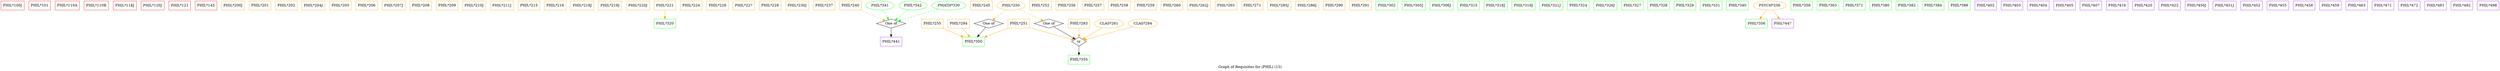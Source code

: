 strict digraph "" {
	graph [bb="0,0,9883,275",
		label="Graph of Requisites for (PHIL) (13)",
		lheight=0.21,
		lp="4941.5,11.5",
		lwidth=3.49
	];
	node [label="\N"];
	"PHIL*100J"	[color=red,
		height=0.5,
		pos="46,257",
		shape=box,
		width=1.2778];
	"PHIL*101"	[color=red,
		height=0.5,
		pos="153,257",
		shape=box,
		width=1.1944];
	"PHIL*110A"	[color=red,
		height=0.5,
		pos="262,257",
		shape=box,
		width=1.3333];
	"PHIL*110B"	[color=red,
		height=0.5,
		pos="377,257",
		shape=box,
		width=1.3472];
	"PHIL*118J"	[color=red,
		height=0.5,
		pos="490,257",
		shape=box,
		width=1.2778];
	"PHIL*120J"	[color=red,
		height=0.5,
		pos="600,257",
		shape=box,
		width=1.2778];
	"PHIL*121"	[color=red,
		height=0.5,
		pos="707,257",
		shape=box,
		width=1.1944];
	"PHIL*145"	[color=red,
		height=0.5,
		pos="811,257",
		shape=box,
		width=1.1944];
	"PHIL*200J"	[color=orange,
		height=0.5,
		pos="918,257",
		shape=box,
		width=1.2778];
	"PHIL*201"	[color=orange,
		height=0.5,
		pos="1025,257",
		shape=box,
		width=1.1944];
	"PHIL*202"	[color=orange,
		height=0.5,
		pos="1129,257",
		shape=box,
		width=1.1944];
	"PHIL*204J"	[color=orange,
		height=0.5,
		pos="1236,257",
		shape=box,
		width=1.2778];
	"PHIL*205"	[color=orange,
		height=0.5,
		pos="1343,257",
		shape=box,
		width=1.1944];
	"PHIL*206"	[color=orange,
		height=0.5,
		pos="1447,257",
		shape=box,
		width=1.1944];
	"PHIL*207J"	[color=orange,
		height=0.5,
		pos="1554,257",
		shape=box,
		width=1.2778];
	"PHIL*208"	[color=orange,
		height=0.5,
		pos="1661,257",
		shape=box,
		width=1.1944];
	"PHIL*209"	[color=orange,
		height=0.5,
		pos="1765,257",
		shape=box,
		width=1.1944];
	"PHIL*210J"	[color=orange,
		height=0.5,
		pos="1872,257",
		shape=box,
		width=1.2778];
	"PHIL*211J"	[color=orange,
		height=0.5,
		pos="1982,257",
		shape=box,
		width=1.2778];
	"PHIL*215"	[color=orange,
		height=0.5,
		pos="2089,257",
		shape=box,
		width=1.1944];
	"PHIL*216"	[color=orange,
		height=0.5,
		pos="2193,257",
		shape=box,
		width=1.1944];
	"PHIL*218J"	[color=orange,
		height=0.5,
		pos="2300,257",
		shape=box,
		width=1.2778];
	"PHIL*219J"	[color=orange,
		height=0.5,
		pos="2410,257",
		shape=box,
		width=1.2778];
	"PHIL*220J"	[color=orange,
		height=0.5,
		pos="2520,257",
		shape=box,
		width=1.2778];
	"PHIL*221"	[color=orange,
		height=0.5,
		pos="2627,257",
		shape=box,
		width=1.1944];
	"PHIL*320"	[color=green,
		height=0.5,
		pos="2627,185",
		shape=box,
		width=1.1944];
	"PHIL*221" -> "PHIL*320"	[color=orange,
		pos="e,2627,203.1 2627,238.7 2627,230.98 2627,221.71 2627,213.11"];
	"PHIL*224"	[color=orange,
		height=0.5,
		pos="2731,257",
		shape=box,
		width=1.1944];
	"PHIL*226"	[color=orange,
		height=0.5,
		pos="2835,257",
		shape=box,
		width=1.1944];
	"PHIL*227"	[color=orange,
		height=0.5,
		pos="2939,257",
		shape=box,
		width=1.1944];
	"PHIL*228"	[color=orange,
		height=0.5,
		pos="3043,257",
		shape=box,
		width=1.1944];
	"PHIL*230J"	[color=orange,
		height=0.5,
		pos="3150,257",
		shape=box,
		width=1.2778];
	"PHIL*237"	[color=orange,
		height=0.5,
		pos="3257,257",
		shape=box,
		width=1.1944];
	"PHIL*240"	[color=orange,
		height=0.5,
		pos="3361,257",
		shape=box,
		width=1.1944];
	of174	[height=0.5,
		label="One of",
		pos="3522,185",
		shape=diamond,
		width=1.6085];
	"PHIL*240" -> of174	[color=orange,
		pos="e,3498.9,196.03 3400.4,238.88 3427.8,226.96 3463.9,211.27 3489.6,200.08",
		style=dashed];
	"PHIL*441"	[color=purple,
		height=0.5,
		pos="3522,113",
		shape=box,
		width=1.1944];
	of174 -> "PHIL*441"	[pos="e,3522,131.1 3522,166.7 3522,158.98 3522,149.71 3522,141.11"];
	"PHIL*245"	[color=orange,
		height=0.5,
		pos="3878,257",
		shape=box,
		width=1.1944];
	"PHIL*251"	[color=orange,
		height=0.5,
		pos="4027,185",
		shape=box,
		width=1.1944];
	"PHIL*350"	[color=green,
		height=0.5,
		pos="3848,113",
		shape=box,
		width=1.1944];
	"PHIL*251" -> "PHIL*350"	[color=orange,
		pos="e,3891.2,130.91 3983.7,167.05 3958.7,157.29 3927.1,144.94 3900.7,134.61"];
	or359	[height=0.5,
		label=or,
		pos="4265,113",
		shape=diamond,
		width=0.81703];
	"PHIL*251" -> or359	[color=orange,
		pos="e,4245.6,119.25 4070.1,169.77 4073.1,168.82 4076.1,167.89 4079,167 4134.1,150.15 4198.9,132.08 4235.6,122"];
	"PHIL*355"	[color=green,
		height=0.5,
		pos="4265,41",
		shape=box,
		width=1.1944];
	or359 -> "PHIL*355"	[pos="e,4265,59.104 4265,94.697 4265,86.983 4265,77.712 4265,69.112"];
	"PHIL*252"	[color=orange,
		height=0.5,
		pos="4112,257",
		shape=box,
		width=1.1944];
	"PHIL*255"	[color=orange,
		height=0.5,
		pos="3685,185",
		shape=box,
		width=1.1944];
	"PHIL*255" -> "PHIL*350"	[color=orange,
		pos="e,3808.3,131.07 3724.9,166.88 3747.2,157.31 3775.1,145.3 3798.8,135.15"];
	"PHIL*256"	[color=orange,
		height=0.5,
		pos="4216,257",
		shape=box,
		width=1.1944];
	"PHIL*257"	[color=orange,
		height=0.5,
		pos="4320,257",
		shape=box,
		width=1.1944];
	"PHIL*258"	[color=orange,
		height=0.5,
		pos="4424,257",
		shape=box,
		width=1.1944];
	"PHIL*259"	[color=orange,
		height=0.5,
		pos="4528,257",
		shape=box,
		width=1.1944];
	"PHIL*260"	[color=orange,
		height=0.5,
		pos="4632,257",
		shape=box,
		width=1.1944];
	"PHIL*262J"	[color=orange,
		height=0.5,
		pos="4739,257",
		shape=box,
		width=1.2778];
	"PHIL*265"	[color=orange,
		height=0.5,
		pos="4846,257",
		shape=box,
		width=1.1944];
	"PHIL*271"	[color=orange,
		height=0.5,
		pos="4950,257",
		shape=box,
		width=1.1944];
	"PHIL*283"	[color=orange,
		height=0.5,
		pos="4265,185",
		shape=box,
		width=1.1944];
	"PHIL*283" -> or359	[color=orange,
		pos="e,4265,131.1 4265,166.7 4265,158.98 4265,149.71 4265,141.11"];
	"PHIL*284"	[color=orange,
		height=0.5,
		pos="3789,185",
		shape=box,
		width=1.1944];
	"PHIL*284" -> "PHIL*350"	[color=orange,
		pos="e,3833.6,131.1 3803.6,166.7 3810.7,158.3 3819.3,148.07 3827,138.86"];
	"PHIL*285J"	[color=orange,
		height=0.5,
		pos="5057,257",
		shape=box,
		width=1.2778];
	"PHIL*286J"	[color=orange,
		height=0.5,
		pos="5167,257",
		shape=box,
		width=1.2778];
	"PHIL*290"	[color=orange,
		height=0.5,
		pos="5274,257",
		shape=box,
		width=1.1944];
	"PHIL*291"	[color=orange,
		height=0.5,
		pos="5378,257",
		shape=box,
		width=1.1944];
	"PHIL*302"	[color=green,
		height=0.5,
		pos="5482,257",
		shape=box,
		width=1.1944];
	"PHIL*305J"	[color=green,
		height=0.5,
		pos="5589,257",
		shape=box,
		width=1.2778];
	"PHIL*306J"	[color=green,
		height=0.5,
		pos="5699,257",
		shape=box,
		width=1.2778];
	"PHIL*315"	[color=green,
		height=0.5,
		pos="5806,257",
		shape=box,
		width=1.1944];
	"PHIL*318J"	[color=green,
		height=0.5,
		pos="5913,257",
		shape=box,
		width=1.2778];
	"PHIL*319J"	[color=green,
		height=0.5,
		pos="6023,257",
		shape=box,
		width=1.2778];
	"PHIL*321J"	[color=green,
		height=0.5,
		pos="6133,257",
		shape=box,
		width=1.2778];
	"PHIL*324"	[color=green,
		height=0.5,
		pos="6240,257",
		shape=box,
		width=1.1944];
	"PHIL*326J"	[color=green,
		height=0.5,
		pos="6347,257",
		shape=box,
		width=1.2778];
	"PHIL*327"	[color=green,
		height=0.5,
		pos="6454,257",
		shape=box,
		width=1.1944];
	"PHIL*328"	[color=green,
		height=0.5,
		pos="6558,257",
		shape=box,
		width=1.1944];
	"PHIL*329"	[color=green,
		height=0.5,
		pos="6662,257",
		shape=box,
		width=1.1944];
	"PHIL*331"	[color=green,
		height=0.5,
		pos="6766,257",
		shape=box,
		width=1.1944];
	"PHIL*340"	[color=green,
		height=0.5,
		pos="6870,257",
		shape=box,
		width=1.1944];
	of172	[height=0.5,
		label="One of",
		pos="3908,185",
		shape=diamond,
		width=1.6085];
	of172 -> "PHIL*350"	[pos="e,3862.7,131.18 3896.4,170.5 3888.8,161.58 3878.5,149.6 3869.4,138.97"];
	"PHIL*250"	[color=orange,
		height=0.5,
		pos="3995,257",
		width=1.5526];
	"PHIL*250" -> of172	[color=orange,
		pos="e,3923.3,198.34 3975.3,240.12 3962.2,229.63 3945.1,215.83 3931.4,204.8",
		style=dashed];
	of173	[height=0.5,
		label="One of",
		pos="4146,185",
		shape=diamond,
		width=1.6085];
	"PHIL*250" -> of173	[color=orange,
		pos="e,4123.8,196.28 4025.6,241.83 4051.5,229.81 4088.6,212.62 4114.7,200.5",
		style=dashed];
	of173 -> or359	[pos="e,4250.8,122.36 4165.1,172.75 4186,160.44 4219.6,140.71 4242,127.56"];
	"CLAS*261"	[color=orange,
		height=0.5,
		pos="4384,185",
		width=1.6068];
	"CLAS*261" -> or359	[color=orange,
		pos="e,4279.2,122.37 4358.2,168.81 4337.3,156.52 4308.1,139.38 4288,127.55"];
	"CLAS*284"	[color=orange,
		height=0.5,
		pos="4518,185",
		width=1.6068];
	"CLAS*284" -> or359	[color=orange,
		pos="e,4284.4,119.36 4476.2,172.44 4424.8,158.21 4338.8,134.41 4294,122.03"];
	"PHIL*356"	[color=green,
		height=0.5,
		pos="6945,185",
		shape=box,
		width=1.1944];
	"PSYCH*256"	[color=orange,
		height=0.5,
		pos="6997,257",
		width=1.8234];
	"PSYCH*256" -> "PHIL*356"	[color=orange,
		pos="e,6957.8,203.28 6984.4,239.05 6978.2,230.75 6970.7,220.58 6963.9,211.38"];
	"PHIL*447"	[color=purple,
		height=0.5,
		pos="7049,185",
		shape=box,
		width=1.1944];
	"PSYCH*256" -> "PHIL*447"	[color=orange,
		pos="e,7036.2,203.28 7009.6,239.05 7015.8,230.75 7023.3,220.58 7030.1,211.38"];
	"PHIL*358"	[color=green,
		height=0.5,
		pos="7124,257",
		shape=box,
		width=1.1944];
	"PHIL*363"	[color=green,
		height=0.5,
		pos="7228,257",
		shape=box,
		width=1.1944];
	"PHIL*371"	[color=green,
		height=0.5,
		pos="7332,257",
		shape=box,
		width=1.1944];
	"PHIL*380"	[color=green,
		height=0.5,
		pos="7436,257",
		shape=box,
		width=1.1944];
	"PHIL*382"	[color=green,
		height=0.5,
		pos="7540,257",
		shape=box,
		width=1.1944];
	"PHIL*384"	[color=green,
		height=0.5,
		pos="7644,257",
		shape=box,
		width=1.1944];
	"PHIL*386"	[color=green,
		height=0.5,
		pos="7748,257",
		shape=box,
		width=1.1944];
	"PHIL*402"	[color=purple,
		height=0.5,
		pos="7852,257",
		shape=box,
		width=1.1944];
	"PHIL*403"	[color=purple,
		height=0.5,
		pos="7956,257",
		shape=box,
		width=1.1944];
	"PHIL*404"	[color=purple,
		height=0.5,
		pos="8060,257",
		shape=box,
		width=1.1944];
	"PHIL*405"	[color=purple,
		height=0.5,
		pos="8164,257",
		shape=box,
		width=1.1944];
	"PHIL*407"	[color=purple,
		height=0.5,
		pos="8268,257",
		shape=box,
		width=1.1944];
	"PHIL*416"	[color=purple,
		height=0.5,
		pos="8372,257",
		shape=box,
		width=1.1944];
	"PHIL*420"	[color=purple,
		height=0.5,
		pos="8476,257",
		shape=box,
		width=1.1944];
	"PHIL*422"	[color=purple,
		height=0.5,
		pos="8580,257",
		shape=box,
		width=1.1944];
	"PHIL*341"	[color=green,
		height=0.5,
		pos="3478,257",
		width=1.5526];
	"PHIL*341" -> of174	[color=green,
		pos="e,3512.9,200.42 3488.7,239.05 3494.3,230.01 3501.4,218.75 3507.6,208.93",
		style=dashed];
	"PHIL*342"	[color=green,
		height=0.5,
		pos="3608,257",
		width=1.5526];
	"PHIL*342" -> of174	[color=green,
		pos="e,3537.2,198.34 3588.5,240.12 3575.6,229.63 3558.7,215.83 3545.1,204.8",
		style=dashed];
	"PMATH*330"	[color=green,
		height=0.5,
		pos="3749,257",
		width=1.8776];
	"PMATH*330" -> of174	[color=green,
		pos="e,3549.6,194.5 3706.6,242.92 3664.2,229.86 3599.8,209.98 3559.3,197.51",
		style=dashed];
	"PHIL*450J"	[color=purple,
		height=0.5,
		pos="8687,257",
		shape=box,
		width=1.2778];
	"PHIL*451J"	[color=purple,
		height=0.5,
		pos="8797,257",
		shape=box,
		width=1.2778];
	"PHIL*452"	[color=purple,
		height=0.5,
		pos="8904,257",
		shape=box,
		width=1.1944];
	"PHIL*455"	[color=purple,
		height=0.5,
		pos="9008,257",
		shape=box,
		width=1.1944];
	"PHIL*458"	[color=purple,
		height=0.5,
		pos="9112,257",
		shape=box,
		width=1.1944];
	"PHIL*459"	[color=purple,
		height=0.5,
		pos="9216,257",
		shape=box,
		width=1.1944];
	"PHIL*463"	[color=purple,
		height=0.5,
		pos="9320,257",
		shape=box,
		width=1.1944];
	"PHIL*471"	[color=purple,
		height=0.5,
		pos="9424,257",
		shape=box,
		width=1.1944];
	"PHIL*472"	[color=purple,
		height=0.5,
		pos="9528,257",
		shape=box,
		width=1.1944];
	"PHIL*481"	[color=purple,
		height=0.5,
		pos="9632,257",
		shape=box,
		width=1.1944];
	"PHIL*482"	[color=purple,
		height=0.5,
		pos="9736,257",
		shape=box,
		width=1.1944];
	"PHIL*498"	[color=purple,
		height=0.5,
		pos="9840,257",
		shape=box,
		width=1.1944];
}
